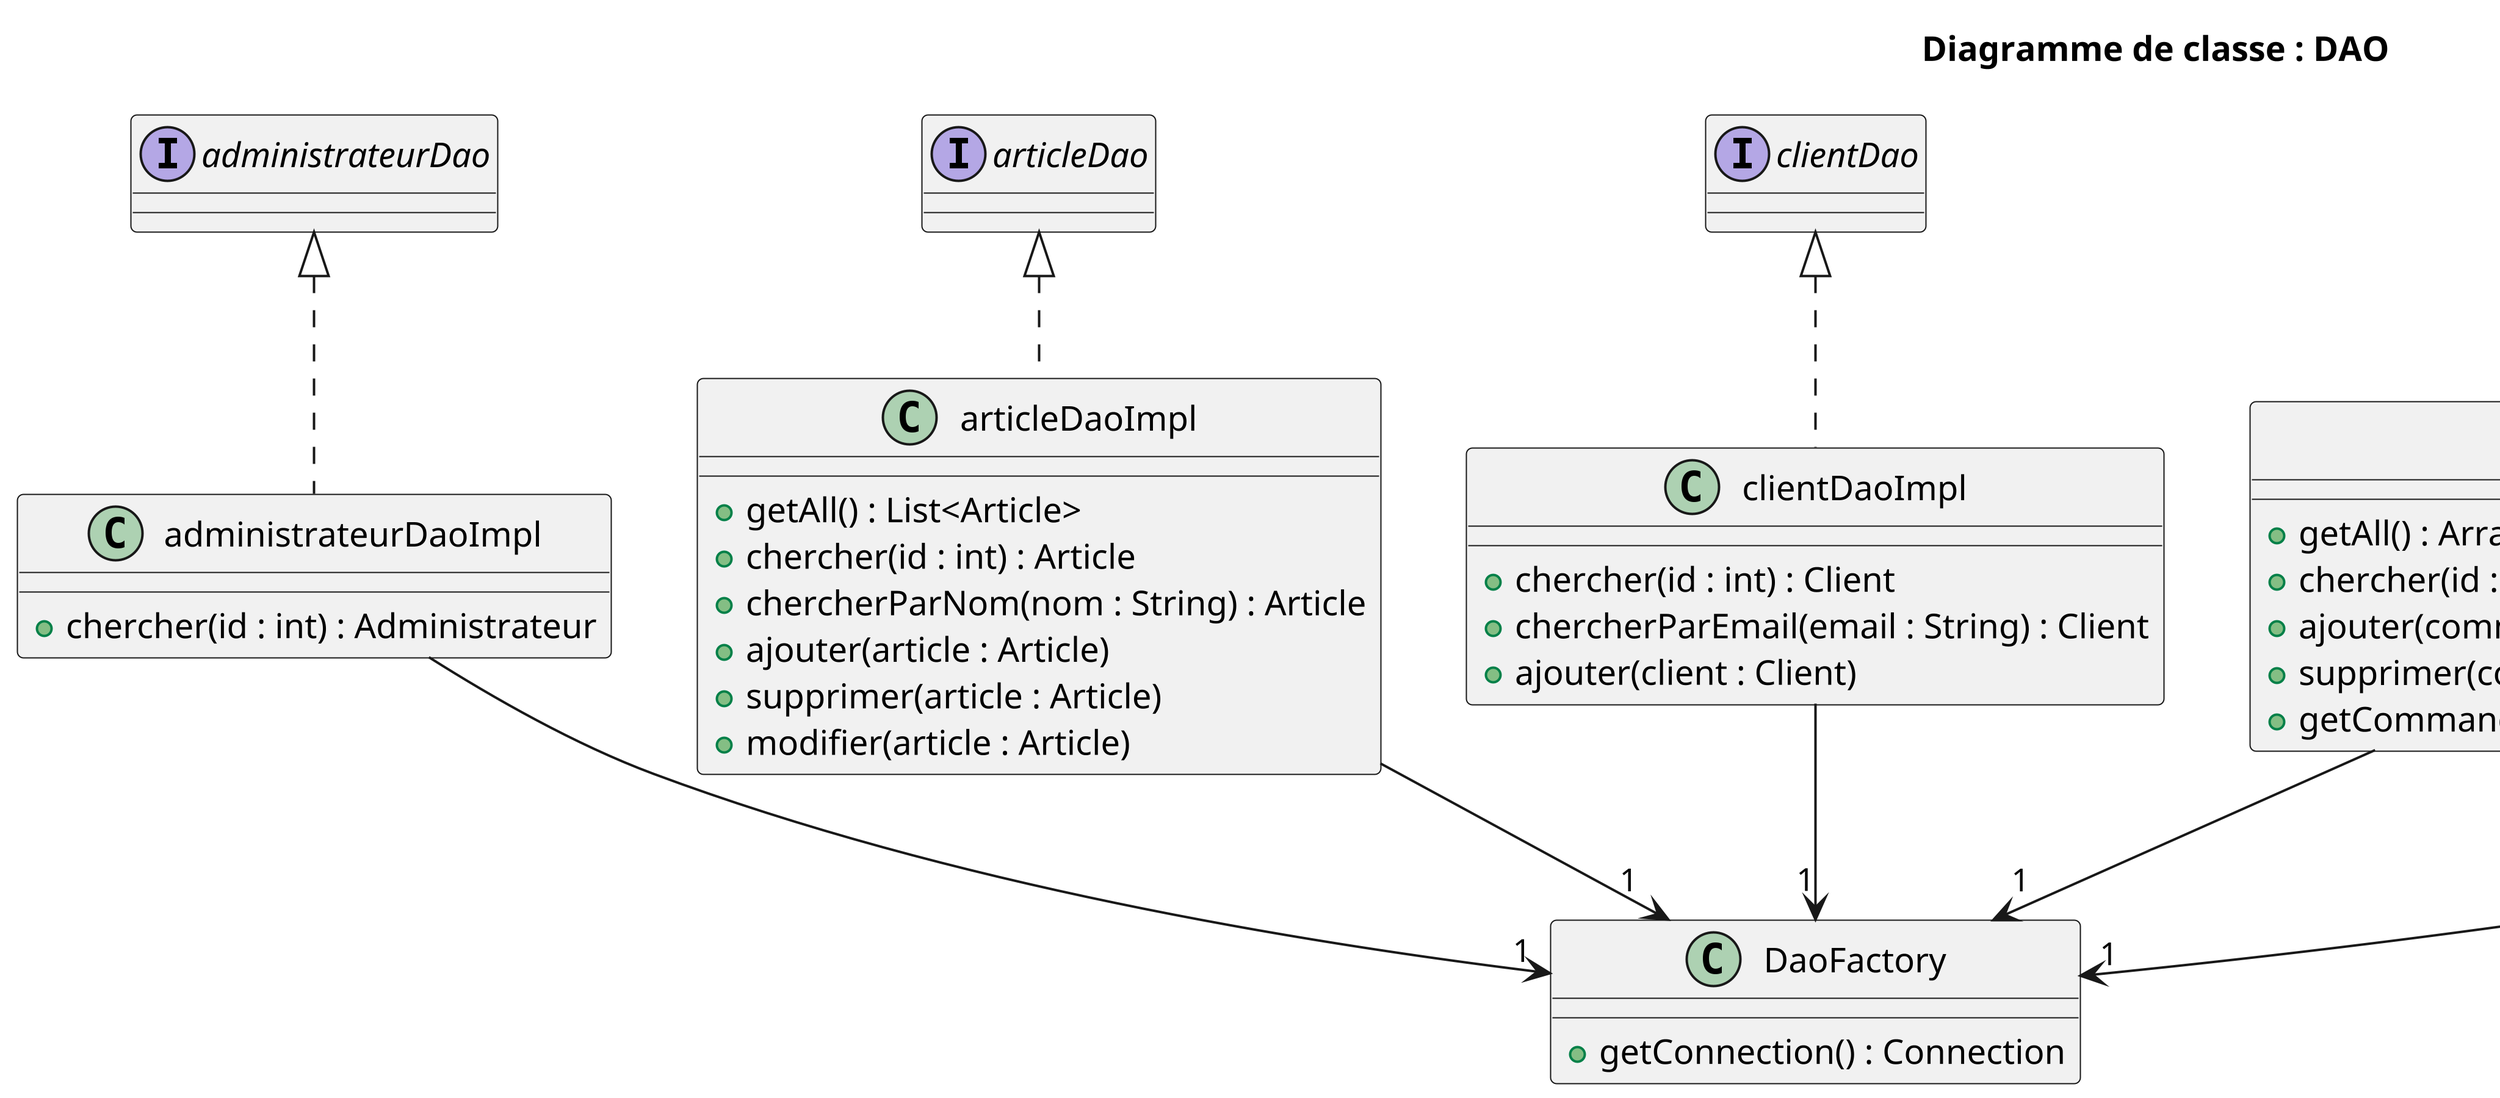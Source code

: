 @startuml

title Architecture DAO (méthodes sans getters/setters)
scale 5.0
title Diagramme de classe : DAO

' ===== DAO FACTORY =====
class DaoFactory {
    + getConnection() : Connection
}

' ===== INTERFACES DAO =====
interface administrateurDao
interface articleDao
interface clientDao
interface commandeDao
interface utilisateurDao

' ===== IMPLÉMENTATIONS DAO =====
class administrateurDaoImpl {
    + chercher(id : int) : Administrateur
}

class articleDaoImpl {
    + getAll() : List<Article>
    + chercher(id : int) : Article
    + chercherParNom(nom : String) : Article
    + ajouter(article : Article)
    + supprimer(article : Article)
    + modifier(article : Article)
}

class clientDaoImpl {
    + chercher(id : int) : Client
    + chercherParEmail(email : String) : Client
    + ajouter(client : Client)
}

class commandeDaoImpl {
    + getAll() : ArrayList<Commande>
    + chercher(id : int) : Commande
    + ajouter(commande : Commande)
    + supprimer(commande : Commande)
    + getCommandesParClientID(idClient : int) : List<Commande>
}

class utilisateurDaoImpl {
    + chercher(email : String, motDePasse : String) : Utilisateur
}

' ===== RELATIONS DAO =====
administrateurDao <|.. administrateurDaoImpl
articleDao <|.. articleDaoImpl
clientDao <|.. clientDaoImpl
commandeDao <|.. commandeDaoImpl
utilisateurDao <|.. utilisateurDaoImpl

administrateurDaoImpl --> "1" DaoFactory
articleDaoImpl --> "1" DaoFactory
clientDaoImpl --> "1" DaoFactory
commandeDaoImpl --> "1" DaoFactory
utilisateurDaoImpl --> "1" DaoFactory

@enduml
